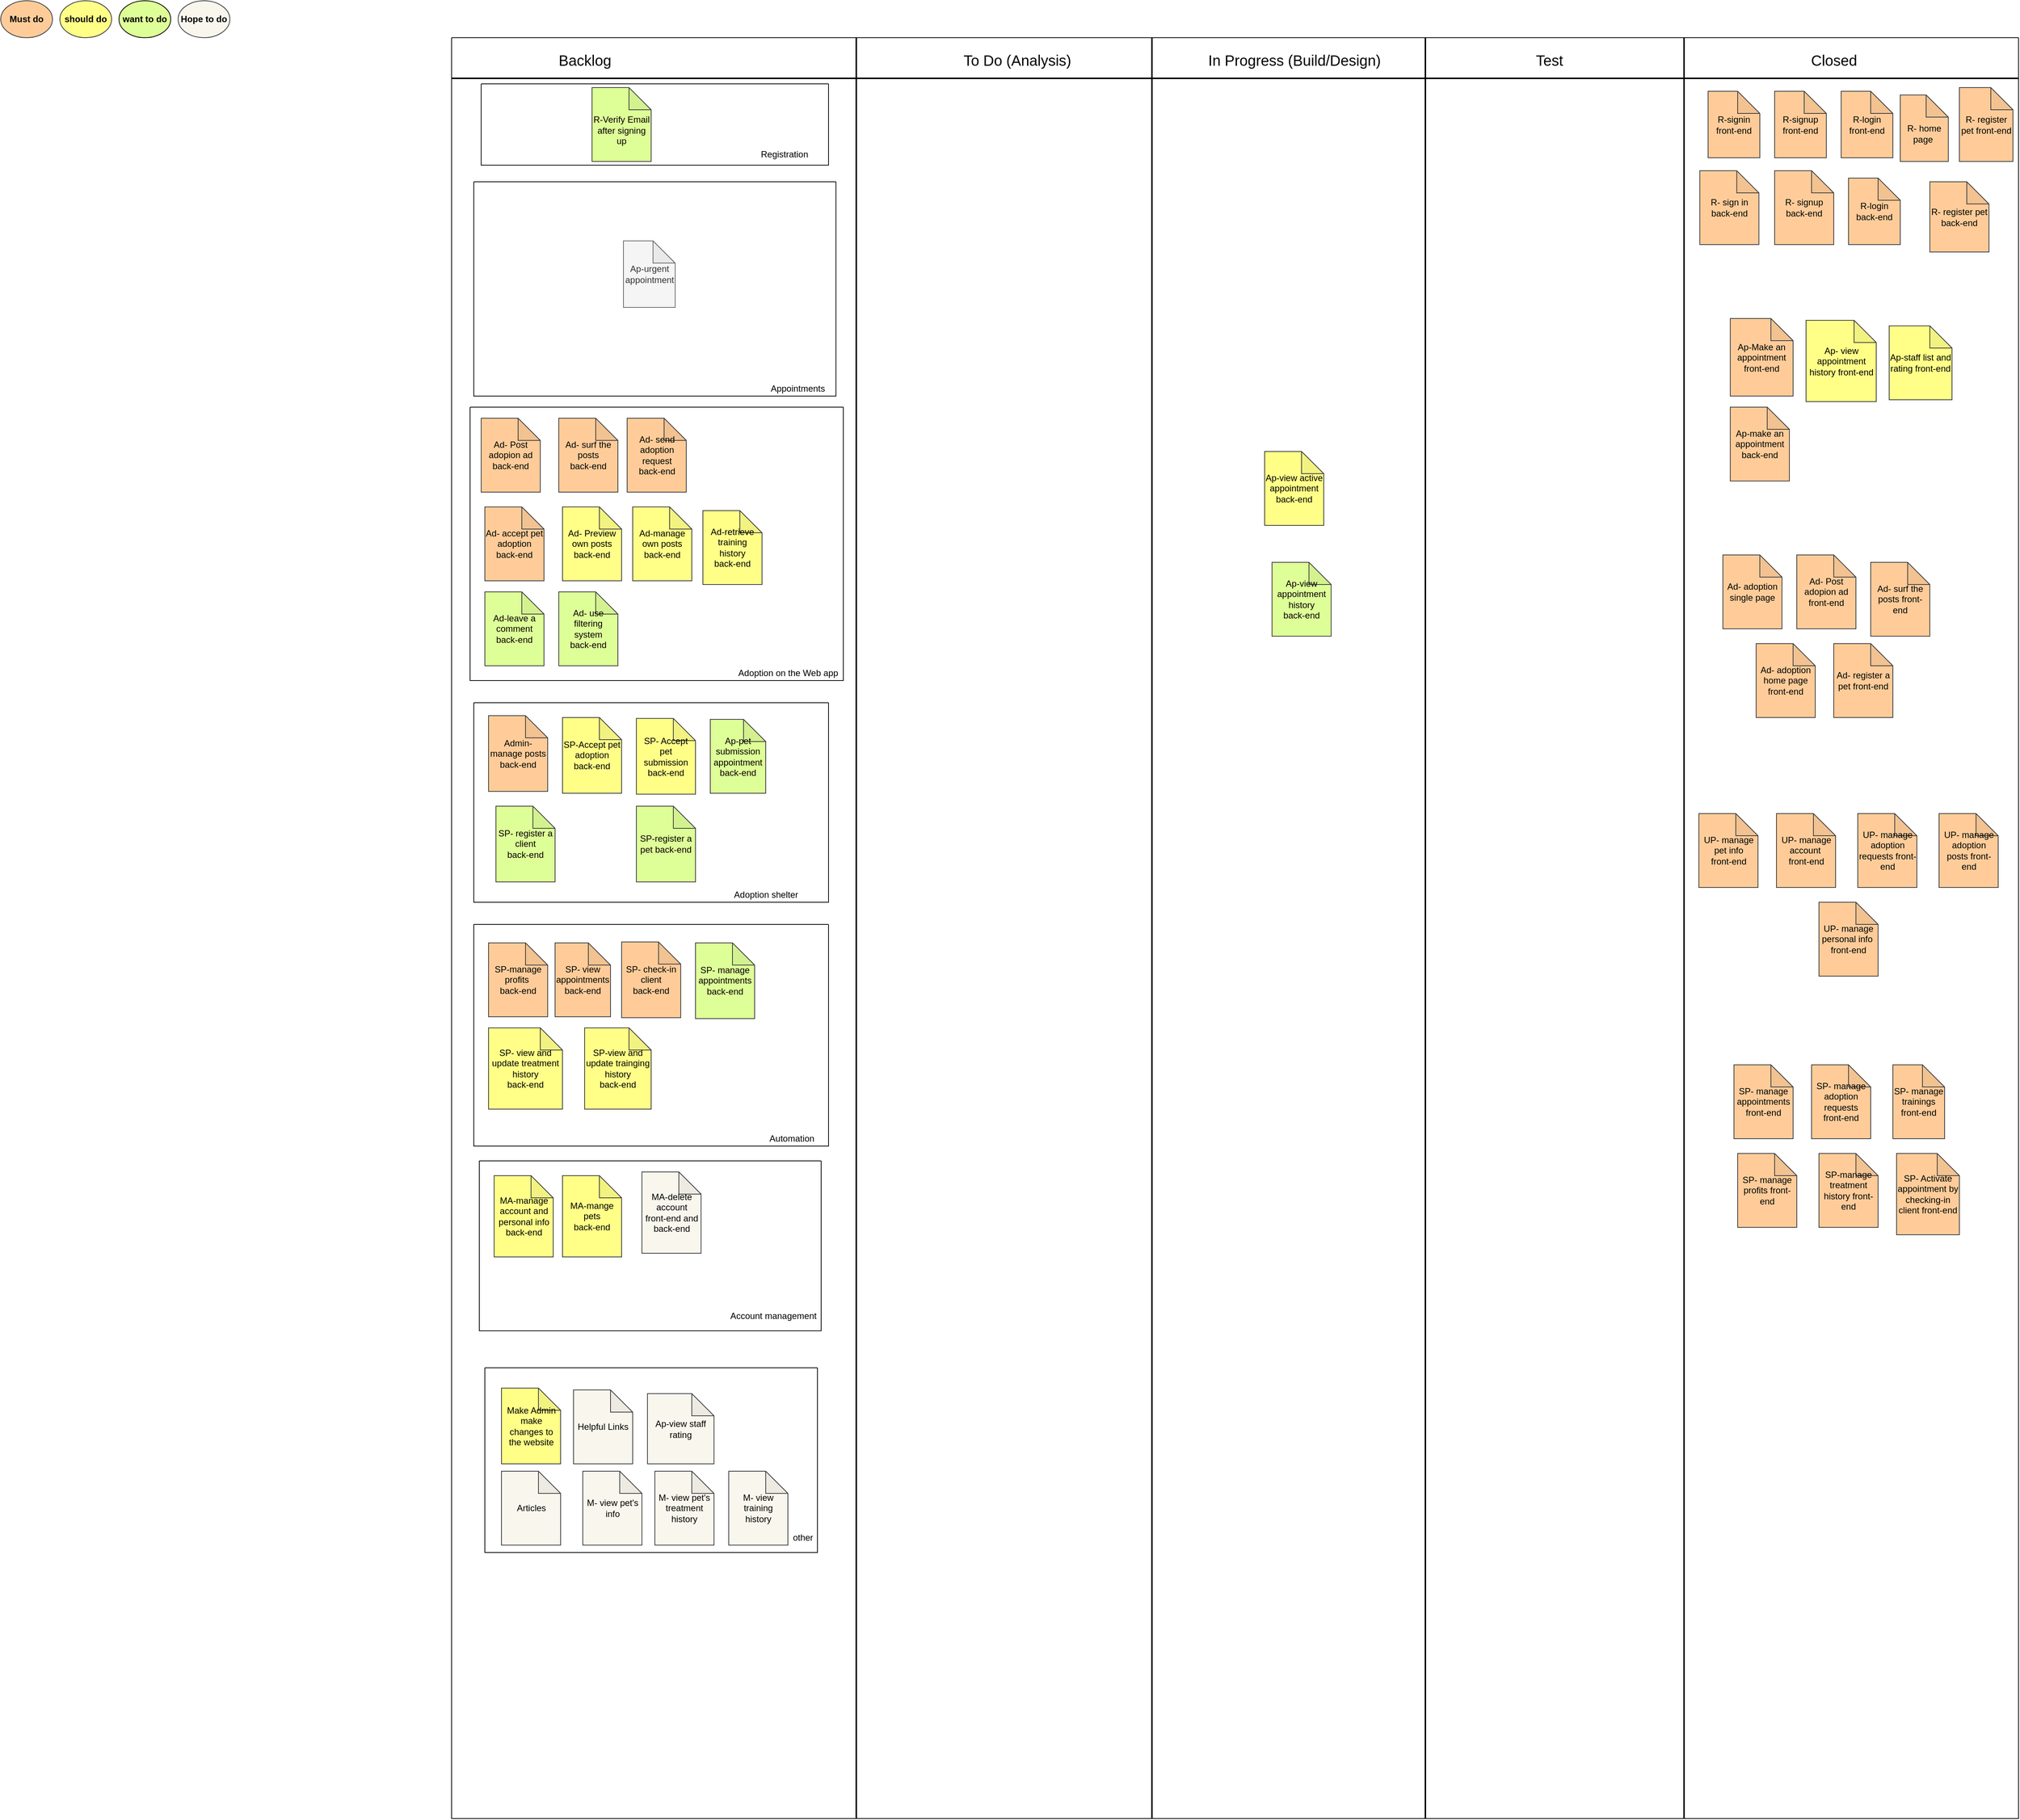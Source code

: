 <mxfile version="16.5.1" type="device"><diagram id="nM54CEAsI3Idatmp-rCZ" name="Page-1"><mxGraphModel dx="1021" dy="662" grid="1" gridSize="10" guides="1" tooltips="1" connect="1" arrows="1" fold="1" page="1" pageScale="1" pageWidth="850" pageHeight="1100" math="0" shadow="0"><root><mxCell id="0"/><mxCell id="1" parent="0"/><mxCell id="Wsd9IirKUizxvGfJ1bEk-57" value="" style="swimlane;startSize=0;" parent="1" vertex="1"><mxGeometry x="690" y="60" width="2120" height="2410" as="geometry"/></mxCell><mxCell id="Wsd9IirKUizxvGfJ1bEk-59" value="" style="line;strokeWidth=2;html=1;" parent="Wsd9IirKUizxvGfJ1bEk-57" vertex="1"><mxGeometry y="50" width="2120" height="10" as="geometry"/></mxCell><mxCell id="Wsd9IirKUizxvGfJ1bEk-60" value="&lt;font style=&quot;font-size: 20px&quot;&gt;Backlog&lt;/font&gt;" style="text;html=1;align=center;verticalAlign=middle;resizable=0;points=[];autosize=1;strokeColor=none;fillColor=none;" parent="Wsd9IirKUizxvGfJ1bEk-57" vertex="1"><mxGeometry x="135" y="20" width="90" height="20" as="geometry"/></mxCell><mxCell id="Wsd9IirKUizxvGfJ1bEk-61" value="&lt;font style=&quot;font-size: 20px&quot;&gt;In Progress (Build/Design)&lt;/font&gt;" style="text;html=1;align=center;verticalAlign=middle;resizable=0;points=[];autosize=1;strokeColor=none;fillColor=none;" parent="Wsd9IirKUizxvGfJ1bEk-57" vertex="1"><mxGeometry x="1015" y="20" width="250" height="20" as="geometry"/></mxCell><mxCell id="Wsd9IirKUizxvGfJ1bEk-64" value="&lt;font style=&quot;font-size: 20px&quot;&gt;To Do (Analysis)&lt;/font&gt;" style="text;html=1;align=center;verticalAlign=middle;resizable=0;points=[];autosize=1;strokeColor=none;fillColor=none;" parent="Wsd9IirKUizxvGfJ1bEk-57" vertex="1"><mxGeometry x="685" y="20" width="160" height="20" as="geometry"/></mxCell><mxCell id="Wsd9IirKUizxvGfJ1bEk-63" value="&lt;font style=&quot;font-size: 20px&quot;&gt;Closed&lt;/font&gt;" style="text;html=1;align=center;verticalAlign=middle;resizable=0;points=[];autosize=1;strokeColor=none;fillColor=none;" parent="Wsd9IirKUizxvGfJ1bEk-57" vertex="1"><mxGeometry x="1830" y="20" width="80" height="20" as="geometry"/></mxCell><mxCell id="Wsd9IirKUizxvGfJ1bEk-62" value="&lt;font style=&quot;font-size: 20px&quot;&gt;Test&lt;/font&gt;" style="text;html=1;align=center;verticalAlign=middle;resizable=0;points=[];autosize=1;strokeColor=none;fillColor=none;" parent="Wsd9IirKUizxvGfJ1bEk-57" vertex="1"><mxGeometry x="1460" y="20" width="50" height="20" as="geometry"/></mxCell><mxCell id="Wsd9IirKUizxvGfJ1bEk-65" value="" style="line;strokeWidth=2;html=1;direction=south;" parent="Wsd9IirKUizxvGfJ1bEk-57" vertex="1"><mxGeometry x="200" width="695" height="2410" as="geometry"/></mxCell><mxCell id="Wsd9IirKUizxvGfJ1bEk-67" value="" style="line;strokeWidth=2;html=1;direction=south;" parent="Wsd9IirKUizxvGfJ1bEk-57" vertex="1"><mxGeometry x="600" width="695" height="2410" as="geometry"/></mxCell><mxCell id="Wsd9IirKUizxvGfJ1bEk-68" value="" style="line;strokeWidth=2;html=1;direction=south;" parent="Wsd9IirKUizxvGfJ1bEk-57" vertex="1"><mxGeometry x="970" width="695" height="2410" as="geometry"/></mxCell><mxCell id="Wsd9IirKUizxvGfJ1bEk-69" value="" style="line;strokeWidth=2;html=1;direction=south;" parent="Wsd9IirKUizxvGfJ1bEk-57" vertex="1"><mxGeometry x="1320" width="695" height="2410" as="geometry"/></mxCell><mxCell id="Wsd9IirKUizxvGfJ1bEk-78" value="" style="swimlane;startSize=0;" parent="Wsd9IirKUizxvGfJ1bEk-57" vertex="1"><mxGeometry x="25" y="500" width="505" height="370" as="geometry"/></mxCell><mxCell id="Wsd9IirKUizxvGfJ1bEk-56" value="Ad- use filtering system&lt;br&gt;back-end" style="shape=note;whiteSpace=wrap;html=1;backgroundOutline=1;darkOpacity=0.05;fillColor=#DEFF97;strokeColor=#36393d;" parent="Wsd9IirKUizxvGfJ1bEk-78" vertex="1"><mxGeometry x="120" y="250" width="80" height="100" as="geometry"/></mxCell><mxCell id="Wsd9IirKUizxvGfJ1bEk-51" value="Ad-leave a comment&lt;br&gt;back-end" style="shape=note;whiteSpace=wrap;html=1;backgroundOutline=1;darkOpacity=0.05;fillColor=#DEFF97;strokeColor=#36393d;" parent="Wsd9IirKUizxvGfJ1bEk-78" vertex="1"><mxGeometry x="20" y="250" width="80" height="100" as="geometry"/></mxCell><mxCell id="Wsd9IirKUizxvGfJ1bEk-33" value="Ad- accept pet adoption&lt;br&gt;back-end" style="shape=note;whiteSpace=wrap;html=1;backgroundOutline=1;darkOpacity=0.05;fillColor=#ffcc99;strokeColor=#36393d;" parent="Wsd9IirKUizxvGfJ1bEk-78" vertex="1"><mxGeometry x="20" y="135" width="80" height="100" as="geometry"/></mxCell><mxCell id="Wsd9IirKUizxvGfJ1bEk-35" value="Ad- Post adopion ad&lt;br&gt;back-end" style="shape=note;whiteSpace=wrap;html=1;backgroundOutline=1;darkOpacity=0.05;fillColor=#ffcc99;strokeColor=#36393d;" parent="Wsd9IirKUizxvGfJ1bEk-78" vertex="1"><mxGeometry x="15" y="15" width="80" height="100" as="geometry"/></mxCell><mxCell id="Wsd9IirKUizxvGfJ1bEk-36" value="Ad- surf the posts&lt;br&gt;back-end" style="shape=note;whiteSpace=wrap;html=1;backgroundOutline=1;darkOpacity=0.05;fillColor=#ffcc99;strokeColor=#36393d;" parent="Wsd9IirKUizxvGfJ1bEk-78" vertex="1"><mxGeometry x="120" y="15" width="80" height="100" as="geometry"/></mxCell><mxCell id="Wsd9IirKUizxvGfJ1bEk-34" value="Ad- Preview own posts&lt;br&gt;back-end" style="shape=note;whiteSpace=wrap;html=1;backgroundOutline=1;darkOpacity=0.05;fillColor=#ffff88;strokeColor=#36393d;" parent="Wsd9IirKUizxvGfJ1bEk-78" vertex="1"><mxGeometry x="125" y="135" width="80" height="100" as="geometry"/></mxCell><mxCell id="Wsd9IirKUizxvGfJ1bEk-49" value="Ad-manage own posts&lt;br&gt;back-end" style="shape=note;whiteSpace=wrap;html=1;backgroundOutline=1;darkOpacity=0.05;fillColor=#ffff88;strokeColor=#36393d;" parent="Wsd9IirKUizxvGfJ1bEk-78" vertex="1"><mxGeometry x="220" y="135" width="80" height="100" as="geometry"/></mxCell><mxCell id="Wsd9IirKUizxvGfJ1bEk-39" value="Ad- send adoption request&lt;br&gt;back-end" style="shape=note;whiteSpace=wrap;html=1;backgroundOutline=1;darkOpacity=0.05;fillColor=#ffcc99;strokeColor=#36393d;" parent="Wsd9IirKUizxvGfJ1bEk-78" vertex="1"><mxGeometry x="212.5" y="15" width="80" height="100" as="geometry"/></mxCell><mxCell id="Wsd9IirKUizxvGfJ1bEk-123" value="Adoption on the Web app" style="text;html=1;align=center;verticalAlign=middle;resizable=0;points=[];autosize=1;strokeColor=none;fillColor=none;" parent="Wsd9IirKUizxvGfJ1bEk-78" vertex="1"><mxGeometry x="355" y="350" width="150" height="20" as="geometry"/></mxCell><mxCell id="M--eMJO0J_LKt1UAnbZb-4" value="Ad-retrieve training history&lt;br&gt;back-end" style="shape=note;whiteSpace=wrap;html=1;backgroundOutline=1;darkOpacity=0.05;fillColor=#ffff88;strokeColor=#36393d;" parent="Wsd9IirKUizxvGfJ1bEk-78" vertex="1"><mxGeometry x="315" y="140" width="80" height="100" as="geometry"/></mxCell><mxCell id="Wsd9IirKUizxvGfJ1bEk-73" value="" style="swimlane;startSize=0;" parent="Wsd9IirKUizxvGfJ1bEk-57" vertex="1"><mxGeometry x="30" y="195" width="490" height="290" as="geometry"/></mxCell><mxCell id="Wsd9IirKUizxvGfJ1bEk-46" value="Ap-urgent appointment" style="shape=note;whiteSpace=wrap;html=1;backgroundOutline=1;darkOpacity=0.05;fillColor=#f5f5f5;strokeColor=#666666;fontColor=#333333;" parent="Wsd9IirKUizxvGfJ1bEk-73" vertex="1"><mxGeometry x="202.5" y="80" width="70" height="90" as="geometry"/></mxCell><mxCell id="Wsd9IirKUizxvGfJ1bEk-122" value="Appointments" style="text;html=1;align=center;verticalAlign=middle;resizable=0;points=[];autosize=1;strokeColor=none;fillColor=none;" parent="Wsd9IirKUizxvGfJ1bEk-73" vertex="1"><mxGeometry x="392.5" y="270" width="90" height="20" as="geometry"/></mxCell><mxCell id="Wsd9IirKUizxvGfJ1bEk-82" value="" style="swimlane;startSize=0;" parent="Wsd9IirKUizxvGfJ1bEk-57" vertex="1"><mxGeometry x="30" y="900" width="480" height="270" as="geometry"/></mxCell><mxCell id="Wsd9IirKUizxvGfJ1bEk-45" value="Ap-pet submission appointment&lt;br&gt;back-end" style="shape=note;whiteSpace=wrap;html=1;backgroundOutline=1;darkOpacity=0.05;fillColor=#DEFF97;strokeColor=#36393d;" parent="Wsd9IirKUizxvGfJ1bEk-82" vertex="1"><mxGeometry x="320" y="22.5" width="75" height="100" as="geometry"/></mxCell><mxCell id="Wsd9IirKUizxvGfJ1bEk-83" value="SP- Accept pet submission&lt;br&gt;back-end" style="shape=note;whiteSpace=wrap;html=1;backgroundOutline=1;darkOpacity=0.05;fillColor=#ffff88;strokeColor=#36393d;" parent="Wsd9IirKUizxvGfJ1bEk-82" vertex="1"><mxGeometry x="220" y="21.25" width="80" height="102.5" as="geometry"/></mxCell><mxCell id="Wsd9IirKUizxvGfJ1bEk-84" value="SP-Accept pet adoption&lt;br&gt;back-end" style="shape=note;whiteSpace=wrap;html=1;backgroundOutline=1;darkOpacity=0.05;fillColor=#ffff88;strokeColor=#36393d;" parent="Wsd9IirKUizxvGfJ1bEk-82" vertex="1"><mxGeometry x="120" y="20" width="80" height="102.5" as="geometry"/></mxCell><mxCell id="Wsd9IirKUizxvGfJ1bEk-90" value="SP- register a client&lt;br&gt;back-end" style="shape=note;whiteSpace=wrap;html=1;backgroundOutline=1;darkOpacity=0.05;fillColor=#DEFF97;strokeColor=#36393d;" parent="Wsd9IirKUizxvGfJ1bEk-82" vertex="1"><mxGeometry x="30" y="140" width="80" height="102.5" as="geometry"/></mxCell><mxCell id="Wsd9IirKUizxvGfJ1bEk-91" value="SP-register a pet back-end" style="shape=note;whiteSpace=wrap;html=1;backgroundOutline=1;darkOpacity=0.05;fillColor=#DEFF97;strokeColor=#36393d;" parent="Wsd9IirKUizxvGfJ1bEk-82" vertex="1"><mxGeometry x="220" y="140" width="80" height="102.5" as="geometry"/></mxCell><mxCell id="Wsd9IirKUizxvGfJ1bEk-120" value="Admin-manage posts&lt;br&gt;back-end" style="shape=note;whiteSpace=wrap;html=1;backgroundOutline=1;darkOpacity=0.05;fillColor=#ffcc99;strokeColor=#36393d;" parent="Wsd9IirKUizxvGfJ1bEk-82" vertex="1"><mxGeometry x="20" y="17.5" width="80" height="102.5" as="geometry"/></mxCell><mxCell id="Wsd9IirKUizxvGfJ1bEk-124" value="Adoption shelter" style="text;html=1;align=center;verticalAlign=middle;resizable=0;points=[];autosize=1;strokeColor=none;fillColor=none;" parent="Wsd9IirKUizxvGfJ1bEk-82" vertex="1"><mxGeometry x="345" y="250" width="100" height="20" as="geometry"/></mxCell><mxCell id="Wsd9IirKUizxvGfJ1bEk-93" value="" style="swimlane;startSize=0;" parent="Wsd9IirKUizxvGfJ1bEk-57" vertex="1"><mxGeometry x="30" y="1200" width="480" height="300" as="geometry"/></mxCell><mxCell id="Wsd9IirKUizxvGfJ1bEk-94" value="SP-manage profits&amp;nbsp;&lt;br&gt;back-end" style="shape=note;whiteSpace=wrap;html=1;backgroundOutline=1;darkOpacity=0.05;fillColor=#ffcc99;strokeColor=#36393d;" parent="Wsd9IirKUizxvGfJ1bEk-93" vertex="1"><mxGeometry x="20" y="25" width="80" height="100" as="geometry"/></mxCell><mxCell id="Wsd9IirKUizxvGfJ1bEk-95" value="SP- view appointments&lt;br&gt;back-end" style="shape=note;whiteSpace=wrap;html=1;backgroundOutline=1;darkOpacity=0.05;fillColor=#ffcc99;strokeColor=#36393d;" parent="Wsd9IirKUizxvGfJ1bEk-93" vertex="1"><mxGeometry x="110" y="25" width="75" height="100" as="geometry"/></mxCell><mxCell id="Wsd9IirKUizxvGfJ1bEk-96" value="SP- check-in client&lt;br&gt;back-end" style="shape=note;whiteSpace=wrap;html=1;backgroundOutline=1;darkOpacity=0.05;fillColor=#ffcc99;strokeColor=#36393d;" parent="Wsd9IirKUizxvGfJ1bEk-93" vertex="1"><mxGeometry x="200" y="23.75" width="80" height="102.5" as="geometry"/></mxCell><mxCell id="Wsd9IirKUizxvGfJ1bEk-98" value="SP- manage appointments&lt;br&gt;back-end" style="shape=note;whiteSpace=wrap;html=1;backgroundOutline=1;darkOpacity=0.05;fillColor=#DEFF97;strokeColor=#36393d;" parent="Wsd9IirKUizxvGfJ1bEk-93" vertex="1"><mxGeometry x="300" y="25" width="80" height="102.5" as="geometry"/></mxCell><mxCell id="Wsd9IirKUizxvGfJ1bEk-125" value="Automation" style="text;html=1;align=center;verticalAlign=middle;resizable=0;points=[];autosize=1;strokeColor=none;fillColor=none;" parent="Wsd9IirKUizxvGfJ1bEk-93" vertex="1"><mxGeometry x="390" y="280" width="80" height="20" as="geometry"/></mxCell><mxCell id="M--eMJO0J_LKt1UAnbZb-1" value="SP- view and update treatment history&lt;br&gt;back-end" style="shape=note;whiteSpace=wrap;html=1;backgroundOutline=1;darkOpacity=0.05;fillColor=#ffff88;strokeColor=#36393d;" parent="Wsd9IirKUizxvGfJ1bEk-93" vertex="1"><mxGeometry x="20" y="140" width="100" height="110" as="geometry"/></mxCell><mxCell id="M--eMJO0J_LKt1UAnbZb-3" value="SP-view and update trainging history&lt;br&gt;back-end" style="shape=note;whiteSpace=wrap;html=1;backgroundOutline=1;darkOpacity=0.05;fillColor=#ffff88;strokeColor=#36393d;" parent="Wsd9IirKUizxvGfJ1bEk-93" vertex="1"><mxGeometry x="150" y="140" width="90" height="110" as="geometry"/></mxCell><mxCell id="Wsd9IirKUizxvGfJ1bEk-147" value="" style="swimlane;startSize=0;fillColor=#DEFF97;" parent="Wsd9IirKUizxvGfJ1bEk-57" vertex="1"><mxGeometry x="40" y="62.5" width="470" height="110" as="geometry"/></mxCell><mxCell id="Wsd9IirKUizxvGfJ1bEk-44" value="&lt;br&gt;R-Verify Email after signing up" style="shape=note;whiteSpace=wrap;html=1;backgroundOutline=1;darkOpacity=0.05;fillColor=#DEFF97;strokeColor=#36393d;" parent="Wsd9IirKUizxvGfJ1bEk-147" vertex="1"><mxGeometry x="150" y="5" width="80" height="100" as="geometry"/></mxCell><mxCell id="Wsd9IirKUizxvGfJ1bEk-148" value="Registration" style="text;html=1;align=center;verticalAlign=middle;resizable=0;points=[];autosize=1;strokeColor=none;fillColor=none;" parent="Wsd9IirKUizxvGfJ1bEk-147" vertex="1"><mxGeometry x="370" y="85" width="80" height="20" as="geometry"/></mxCell><mxCell id="Wsd9IirKUizxvGfJ1bEk-107" value="" style="swimlane;startSize=0;" parent="Wsd9IirKUizxvGfJ1bEk-57" vertex="1"><mxGeometry x="45" y="1800" width="450" height="250" as="geometry"/></mxCell><mxCell id="Wsd9IirKUizxvGfJ1bEk-108" value="Articles" style="shape=note;whiteSpace=wrap;html=1;backgroundOutline=1;darkOpacity=0.05;fillColor=#f9f7ed;strokeColor=#36393d;" parent="Wsd9IirKUizxvGfJ1bEk-107" vertex="1"><mxGeometry x="22.5" y="140" width="80" height="100" as="geometry"/></mxCell><mxCell id="Wsd9IirKUizxvGfJ1bEk-109" value="Helpful Links" style="shape=note;whiteSpace=wrap;html=1;backgroundOutline=1;darkOpacity=0.05;fillColor=#f9f7ed;strokeColor=#36393d;" parent="Wsd9IirKUizxvGfJ1bEk-107" vertex="1"><mxGeometry x="120" y="30" width="80" height="100" as="geometry"/></mxCell><mxCell id="Wsd9IirKUizxvGfJ1bEk-47" value="Ap-view staff rating" style="shape=note;whiteSpace=wrap;html=1;backgroundOutline=1;darkOpacity=0.05;fillColor=#f9f7ed;strokeColor=#36393d;" parent="Wsd9IirKUizxvGfJ1bEk-107" vertex="1"><mxGeometry x="220" y="35" width="90" height="95" as="geometry"/></mxCell><mxCell id="sWyi9kNrxZGyr8wgNyG9-4" value="M- view pet's info" style="shape=note;whiteSpace=wrap;html=1;backgroundOutline=1;darkOpacity=0.05;fillColor=#f9f7ed;strokeColor=#36393d;" parent="Wsd9IirKUizxvGfJ1bEk-107" vertex="1"><mxGeometry x="132.5" y="140" width="80" height="100" as="geometry"/></mxCell><mxCell id="sWyi9kNrxZGyr8wgNyG9-3" value="M- view pet's treatment history" style="shape=note;whiteSpace=wrap;html=1;backgroundOutline=1;darkOpacity=0.05;fillColor=#f9f7ed;strokeColor=#36393d;" parent="Wsd9IirKUizxvGfJ1bEk-107" vertex="1"><mxGeometry x="230" y="140" width="80" height="100" as="geometry"/></mxCell><mxCell id="sWyi9kNrxZGyr8wgNyG9-2" value="M- view training history" style="shape=note;whiteSpace=wrap;html=1;backgroundOutline=1;darkOpacity=0.05;fillColor=#f9f7ed;strokeColor=#36393d;" parent="Wsd9IirKUizxvGfJ1bEk-107" vertex="1"><mxGeometry x="330" y="140" width="80" height="100" as="geometry"/></mxCell><mxCell id="sWyi9kNrxZGyr8wgNyG9-1" value="other" style="text;html=1;align=center;verticalAlign=middle;resizable=0;points=[];autosize=1;strokeColor=none;fillColor=none;" parent="Wsd9IirKUizxvGfJ1bEk-107" vertex="1"><mxGeometry x="410" y="220" width="40" height="20" as="geometry"/></mxCell><mxCell id="867uQcXulQPV-8hlUotL-6" value="Make Admin make changes to the website" style="shape=note;whiteSpace=wrap;html=1;backgroundOutline=1;darkOpacity=0.05;fillColor=#ffff88;strokeColor=#36393d;" parent="Wsd9IirKUizxvGfJ1bEk-107" vertex="1"><mxGeometry x="22.5" y="27.5" width="80" height="102.5" as="geometry"/></mxCell><mxCell id="sWyi9kNrxZGyr8wgNyG9-5" value="" style="swimlane;startSize=0;" parent="Wsd9IirKUizxvGfJ1bEk-57" vertex="1"><mxGeometry x="37.5" y="1520" width="462.5" height="230" as="geometry"/></mxCell><mxCell id="sWyi9kNrxZGyr8wgNyG9-9" value="MA-manage account and personal info&lt;br&gt;back-end" style="shape=note;whiteSpace=wrap;html=1;backgroundOutline=1;darkOpacity=0.05;fillColor=#ffff88;strokeColor=#36393d;" parent="sWyi9kNrxZGyr8wgNyG9-5" vertex="1"><mxGeometry x="20" y="20" width="80" height="110" as="geometry"/></mxCell><mxCell id="sWyi9kNrxZGyr8wgNyG9-11" value="MA-delete account&lt;br&gt;front-end and back-end" style="shape=note;whiteSpace=wrap;html=1;backgroundOutline=1;darkOpacity=0.05;fillColor=#f9f7ed;strokeColor=#36393d;" parent="sWyi9kNrxZGyr8wgNyG9-5" vertex="1"><mxGeometry x="220" y="15" width="80" height="110" as="geometry"/></mxCell><mxCell id="sWyi9kNrxZGyr8wgNyG9-12" value="MA-mange pets&lt;br&gt;back-end" style="shape=note;whiteSpace=wrap;html=1;backgroundOutline=1;darkOpacity=0.05;fillColor=#ffff88;strokeColor=#36393d;" parent="sWyi9kNrxZGyr8wgNyG9-5" vertex="1"><mxGeometry x="112.5" y="20" width="80" height="110" as="geometry"/></mxCell><mxCell id="sWyi9kNrxZGyr8wgNyG9-15" value="Account management" style="text;html=1;align=center;verticalAlign=middle;resizable=0;points=[];autosize=1;strokeColor=none;fillColor=none;" parent="sWyi9kNrxZGyr8wgNyG9-5" vertex="1"><mxGeometry x="332.5" y="200" width="130" height="20" as="geometry"/></mxCell><mxCell id="867uQcXulQPV-8hlUotL-1" value="R-login&lt;br&gt;front-end" style="shape=note;whiteSpace=wrap;html=1;backgroundOutline=1;darkOpacity=0.05;fillColor=#ffcc99;strokeColor=#36393d;" parent="Wsd9IirKUizxvGfJ1bEk-57" vertex="1"><mxGeometry x="1880" y="72.5" width="70" height="90" as="geometry"/></mxCell><mxCell id="867uQcXulQPV-8hlUotL-2" value="R-signup front-end" style="shape=note;whiteSpace=wrap;html=1;backgroundOutline=1;darkOpacity=0.05;fillColor=#ffcc99;strokeColor=#36393d;" parent="Wsd9IirKUizxvGfJ1bEk-57" vertex="1"><mxGeometry x="1790" y="72.5" width="70" height="90" as="geometry"/></mxCell><mxCell id="867uQcXulQPV-8hlUotL-3" value="R-signin front-end" style="shape=note;whiteSpace=wrap;html=1;backgroundOutline=1;darkOpacity=0.05;fillColor=#ffcc99;strokeColor=#36393d;" parent="Wsd9IirKUizxvGfJ1bEk-57" vertex="1"><mxGeometry x="1700" y="72.5" width="70" height="90" as="geometry"/></mxCell><mxCell id="867uQcXulQPV-8hlUotL-4" value="&lt;br&gt;R- home page&amp;nbsp;" style="shape=note;whiteSpace=wrap;html=1;backgroundOutline=1;darkOpacity=0.05;fillColor=#ffcc99;strokeColor=#36393d;" parent="Wsd9IirKUizxvGfJ1bEk-57" vertex="1"><mxGeometry x="1960" y="77.5" width="65" height="90" as="geometry"/></mxCell><mxCell id="867uQcXulQPV-8hlUotL-5" value="Ap-Make an appointment front-end" style="shape=note;whiteSpace=wrap;html=1;backgroundOutline=1;darkOpacity=0.05;fillColor=#ffcc99;strokeColor=#36393d;" parent="Wsd9IirKUizxvGfJ1bEk-57" vertex="1"><mxGeometry x="1730" y="380" width="85" height="105" as="geometry"/></mxCell><mxCell id="D6ERROAJaiJo0zUET-vP-3" value="Ad- register a pet front-end" style="shape=note;whiteSpace=wrap;html=1;backgroundOutline=1;darkOpacity=0.05;fillColor=#ffcc99;strokeColor=#36393d;" parent="Wsd9IirKUizxvGfJ1bEk-57" vertex="1"><mxGeometry x="1870" y="820" width="80" height="100" as="geometry"/></mxCell><mxCell id="D6ERROAJaiJo0zUET-vP-4" value="Ad- Post adopion ad front-end" style="shape=note;whiteSpace=wrap;html=1;backgroundOutline=1;darkOpacity=0.05;fillColor=#ffcc99;strokeColor=#36393d;" parent="Wsd9IirKUizxvGfJ1bEk-57" vertex="1"><mxGeometry x="1820" y="700" width="80" height="100" as="geometry"/></mxCell><mxCell id="D6ERROAJaiJo0zUET-vP-5" value="Ad- surf the posts front-end" style="shape=note;whiteSpace=wrap;html=1;backgroundOutline=1;darkOpacity=0.05;fillColor=#ffcc99;strokeColor=#36393d;" parent="Wsd9IirKUizxvGfJ1bEk-57" vertex="1"><mxGeometry x="1920" y="710" width="80" height="100" as="geometry"/></mxCell><mxCell id="D6ERROAJaiJo0zUET-vP-6" value="Ad- adoption home page front-end" style="shape=note;whiteSpace=wrap;html=1;backgroundOutline=1;darkOpacity=0.05;fillColor=#ffcc99;strokeColor=#36393d;" parent="Wsd9IirKUizxvGfJ1bEk-57" vertex="1"><mxGeometry x="1765" y="820" width="80" height="100" as="geometry"/></mxCell><mxCell id="D6ERROAJaiJo0zUET-vP-8" value="Ap-staff list and rating front-end" style="shape=note;whiteSpace=wrap;html=1;backgroundOutline=1;darkOpacity=0.05;fillColor=#ffff88;strokeColor=#36393d;" parent="Wsd9IirKUizxvGfJ1bEk-57" vertex="1"><mxGeometry x="1945" y="390" width="85" height="100" as="geometry"/></mxCell><mxCell id="D6ERROAJaiJo0zUET-vP-9" value="UP- manage adoption posts front-end" style="shape=note;whiteSpace=wrap;html=1;backgroundOutline=1;darkOpacity=0.05;fillColor=#ffcc99;strokeColor=#36393d;" parent="Wsd9IirKUizxvGfJ1bEk-57" vertex="1"><mxGeometry x="2012.5" y="1050" width="80" height="100" as="geometry"/></mxCell><mxCell id="D6ERROAJaiJo0zUET-vP-10" value="UP- manage pet info&lt;br&gt;front-end" style="shape=note;whiteSpace=wrap;html=1;backgroundOutline=1;darkOpacity=0.05;fillColor=#ffcc99;strokeColor=#36393d;" parent="Wsd9IirKUizxvGfJ1bEk-57" vertex="1"><mxGeometry x="1687.5" y="1050" width="80" height="100" as="geometry"/></mxCell><mxCell id="D6ERROAJaiJo0zUET-vP-11" value="R- signup back-end" style="shape=note;whiteSpace=wrap;html=1;backgroundOutline=1;darkOpacity=0.05;fillColor=#ffcc99;strokeColor=#36393d;" parent="Wsd9IirKUizxvGfJ1bEk-57" vertex="1"><mxGeometry x="1790" y="180" width="80" height="100" as="geometry"/></mxCell><mxCell id="D6ERROAJaiJo0zUET-vP-12" value="R- sign in back-end" style="shape=note;whiteSpace=wrap;html=1;backgroundOutline=1;darkOpacity=0.05;fillColor=#ffcc99;strokeColor=#36393d;" parent="Wsd9IirKUizxvGfJ1bEk-57" vertex="1"><mxGeometry x="1688.75" y="180" width="80" height="100" as="geometry"/></mxCell><mxCell id="D6ERROAJaiJo0zUET-vP-13" value="SP- manage appointments&lt;br&gt;front-end" style="shape=note;whiteSpace=wrap;html=1;backgroundOutline=1;darkOpacity=0.05;fillColor=#ffcc99;strokeColor=#36393d;" parent="Wsd9IirKUizxvGfJ1bEk-57" vertex="1"><mxGeometry x="1735" y="1390" width="80" height="100" as="geometry"/></mxCell><mxCell id="D6ERROAJaiJo0zUET-vP-14" value="Ad- adoption&lt;br&gt;single page" style="shape=note;whiteSpace=wrap;html=1;backgroundOutline=1;darkOpacity=0.05;fillColor=#ffcc99;strokeColor=#36393d;" parent="Wsd9IirKUizxvGfJ1bEk-57" vertex="1"><mxGeometry x="1720" y="700" width="80" height="100" as="geometry"/></mxCell><mxCell id="D6ERROAJaiJo0zUET-vP-15" value="SP- manage adoption requests&lt;br&gt;front-end" style="shape=note;whiteSpace=wrap;html=1;backgroundOutline=1;darkOpacity=0.05;fillColor=#ffcc99;strokeColor=#36393d;" parent="Wsd9IirKUizxvGfJ1bEk-57" vertex="1"><mxGeometry x="1840" y="1390" width="80" height="100" as="geometry"/></mxCell><mxCell id="D6ERROAJaiJo0zUET-vP-16" value="SP- Activate appointment by checking-in client front-end" style="shape=note;whiteSpace=wrap;html=1;backgroundOutline=1;darkOpacity=0.05;fillColor=#ffcc99;strokeColor=#36393d;" parent="Wsd9IirKUizxvGfJ1bEk-57" vertex="1"><mxGeometry x="1955" y="1510" width="85" height="110" as="geometry"/></mxCell><mxCell id="D6ERROAJaiJo0zUET-vP-17" value="SP- manage trainings front-end" style="shape=note;whiteSpace=wrap;html=1;backgroundOutline=1;darkOpacity=0.05;fillColor=#ffcc99;strokeColor=#36393d;" parent="Wsd9IirKUizxvGfJ1bEk-57" vertex="1"><mxGeometry x="1950" y="1390" width="70" height="100" as="geometry"/></mxCell><mxCell id="D6ERROAJaiJo0zUET-vP-18" value="SP-manage treatment history front-end" style="shape=note;whiteSpace=wrap;html=1;backgroundOutline=1;darkOpacity=0.05;fillColor=#ffcc99;strokeColor=#36393d;" parent="Wsd9IirKUizxvGfJ1bEk-57" vertex="1"><mxGeometry x="1850" y="1510" width="80" height="100" as="geometry"/></mxCell><mxCell id="75LAhttIiVykjS9nTH-p-3" value="Ap-view active appointment&lt;br&gt;back-end" style="shape=note;whiteSpace=wrap;html=1;backgroundOutline=1;darkOpacity=0.05;fillColor=#ffff88;strokeColor=#36393d;" vertex="1" parent="Wsd9IirKUizxvGfJ1bEk-57"><mxGeometry x="1100" y="560" width="80" height="100" as="geometry"/></mxCell><mxCell id="75LAhttIiVykjS9nTH-p-5" value="Ap-view appointment history&lt;br&gt;back-end" style="shape=note;whiteSpace=wrap;html=1;backgroundOutline=1;darkOpacity=0.05;fillColor=#DEFF97;strokeColor=#36393d;" vertex="1" parent="Wsd9IirKUizxvGfJ1bEk-57"><mxGeometry x="1110" y="710" width="80" height="100" as="geometry"/></mxCell><mxCell id="75LAhttIiVykjS9nTH-p-7" value="Ap-make an appointment&lt;br&gt;back-end" style="shape=note;whiteSpace=wrap;html=1;backgroundOutline=1;darkOpacity=0.05;fillColor=#ffcc99;strokeColor=#36393d;" vertex="1" parent="Wsd9IirKUizxvGfJ1bEk-57"><mxGeometry x="1730" y="500" width="80" height="100" as="geometry"/></mxCell><mxCell id="75LAhttIiVykjS9nTH-p-10" value="Ap- view appointment history front-end" style="shape=note;whiteSpace=wrap;html=1;backgroundOutline=1;darkOpacity=0.05;fillColor=#ffff88;strokeColor=#36393d;" vertex="1" parent="Wsd9IirKUizxvGfJ1bEk-57"><mxGeometry x="1832.5" y="382.5" width="95" height="110" as="geometry"/></mxCell><mxCell id="75LAhttIiVykjS9nTH-p-11" value="UP- manage account&amp;nbsp;&lt;br&gt;front-end" style="shape=note;whiteSpace=wrap;html=1;backgroundOutline=1;darkOpacity=0.05;fillColor=#ffcc99;strokeColor=#36393d;" vertex="1" parent="Wsd9IirKUizxvGfJ1bEk-57"><mxGeometry x="1792.5" y="1050" width="80" height="100" as="geometry"/></mxCell><mxCell id="75LAhttIiVykjS9nTH-p-12" value="UP- manage adoption requests front-end" style="shape=note;whiteSpace=wrap;html=1;backgroundOutline=1;darkOpacity=0.05;fillColor=#ffcc99;strokeColor=#36393d;" vertex="1" parent="Wsd9IirKUizxvGfJ1bEk-57"><mxGeometry x="1902.5" y="1050" width="80" height="100" as="geometry"/></mxCell><mxCell id="75LAhttIiVykjS9nTH-p-14" value="SP- manage profits front-end" style="shape=note;whiteSpace=wrap;html=1;backgroundOutline=1;darkOpacity=0.05;fillColor=#ffcc99;strokeColor=#36393d;" vertex="1" parent="Wsd9IirKUizxvGfJ1bEk-57"><mxGeometry x="1740" y="1510" width="80" height="100" as="geometry"/></mxCell><mxCell id="75LAhttIiVykjS9nTH-p-15" value="UP- manage personal info&amp;nbsp;&lt;br&gt;front-end" style="shape=note;whiteSpace=wrap;html=1;backgroundOutline=1;darkOpacity=0.05;fillColor=#ffcc99;strokeColor=#36393d;" vertex="1" parent="Wsd9IirKUizxvGfJ1bEk-57"><mxGeometry x="1850" y="1170" width="80" height="100" as="geometry"/></mxCell><mxCell id="75LAhttIiVykjS9nTH-p-16" value="R- register pet front-end" style="shape=note;whiteSpace=wrap;html=1;backgroundOutline=1;darkOpacity=0.05;fillColor=#ffcc99;strokeColor=#36393d;" vertex="1" parent="Wsd9IirKUizxvGfJ1bEk-57"><mxGeometry x="2040" y="67.5" width="72.5" height="100" as="geometry"/></mxCell><mxCell id="75LAhttIiVykjS9nTH-p-17" value="R- register pet back-end" style="shape=note;whiteSpace=wrap;html=1;backgroundOutline=1;darkOpacity=0.05;fillColor=#ffcc99;strokeColor=#36393d;" vertex="1" parent="Wsd9IirKUizxvGfJ1bEk-57"><mxGeometry x="2000" y="195" width="80" height="95" as="geometry"/></mxCell><mxCell id="75LAhttIiVykjS9nTH-p-18" value="R-login&lt;br&gt;back-end" style="shape=note;whiteSpace=wrap;html=1;backgroundOutline=1;darkOpacity=0.05;fillColor=#ffcc99;strokeColor=#36393d;" vertex="1" parent="Wsd9IirKUizxvGfJ1bEk-57"><mxGeometry x="1890" y="190" width="70" height="90" as="geometry"/></mxCell><mxCell id="Wsd9IirKUizxvGfJ1bEk-128" value="&lt;b&gt;want to do&lt;/b&gt;" style="ellipse;whiteSpace=wrap;html=1;fillColor=#DEFF97;" parent="1" vertex="1"><mxGeometry x="240" y="10" width="70" height="50" as="geometry"/></mxCell><mxCell id="Wsd9IirKUizxvGfJ1bEk-129" value="&lt;b&gt;Must do&lt;/b&gt;" style="ellipse;whiteSpace=wrap;html=1;fillColor=#ffcc99;strokeColor=#36393d;" parent="1" vertex="1"><mxGeometry x="80" y="10" width="70" height="50" as="geometry"/></mxCell><mxCell id="Wsd9IirKUizxvGfJ1bEk-130" value="&lt;b&gt;should do&lt;/b&gt;" style="ellipse;whiteSpace=wrap;html=1;fillColor=#ffff88;strokeColor=#36393d;" parent="1" vertex="1"><mxGeometry x="160" y="10" width="70" height="50" as="geometry"/></mxCell><mxCell id="Wsd9IirKUizxvGfJ1bEk-135" value="&lt;b&gt;Hope to do&lt;/b&gt;" style="ellipse;whiteSpace=wrap;html=1;fillColor=#f9f7ed;strokeColor=#36393d;" parent="1" vertex="1"><mxGeometry x="320" y="10" width="70" height="50" as="geometry"/></mxCell></root></mxGraphModel></diagram></mxfile>